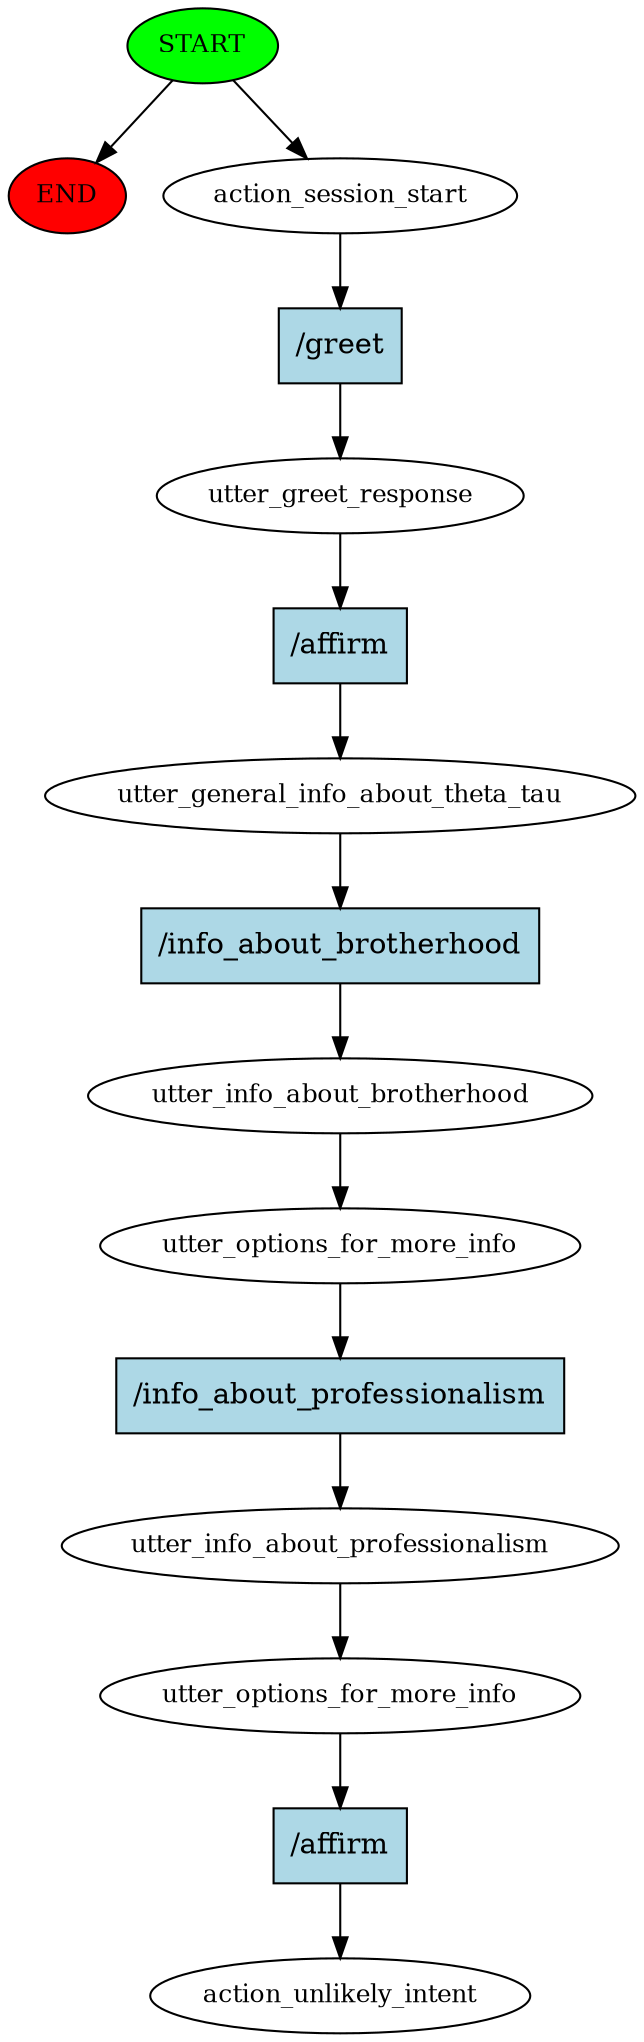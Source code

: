 digraph  {
0 [class="start active", fillcolor=green, fontsize=12, label=START, style=filled];
"-1" [class=end, fillcolor=red, fontsize=12, label=END, style=filled];
1 [class=active, fontsize=12, label=action_session_start];
2 [class=active, fontsize=12, label=utter_greet_response];
3 [class=active, fontsize=12, label=utter_general_info_about_theta_tau];
4 [class=active, fontsize=12, label=utter_info_about_brotherhood];
5 [class=active, fontsize=12, label=utter_options_for_more_info];
6 [class=active, fontsize=12, label=utter_info_about_professionalism];
7 [class=active, fontsize=12, label=utter_options_for_more_info];
8 [class="dashed active", fontsize=12, label=action_unlikely_intent];
9 [class="intent active", fillcolor=lightblue, label="/greet", shape=rect, style=filled];
10 [class="intent active", fillcolor=lightblue, label="/affirm", shape=rect, style=filled];
11 [class="intent active", fillcolor=lightblue, label="/info_about_brotherhood", shape=rect, style=filled];
12 [class="intent active", fillcolor=lightblue, label="/info_about_professionalism", shape=rect, style=filled];
13 [class="intent active", fillcolor=lightblue, label="/affirm", shape=rect, style=filled];
0 -> "-1"  [class="", key=NONE, label=""];
0 -> 1  [class=active, key=NONE, label=""];
1 -> 9  [class=active, key=0];
2 -> 10  [class=active, key=0];
3 -> 11  [class=active, key=0];
4 -> 5  [class=active, key=NONE, label=""];
5 -> 12  [class=active, key=0];
6 -> 7  [class=active, key=NONE, label=""];
7 -> 13  [class=active, key=0];
9 -> 2  [class=active, key=0];
10 -> 3  [class=active, key=0];
11 -> 4  [class=active, key=0];
12 -> 6  [class=active, key=0];
13 -> 8  [class=active, key=0];
}
